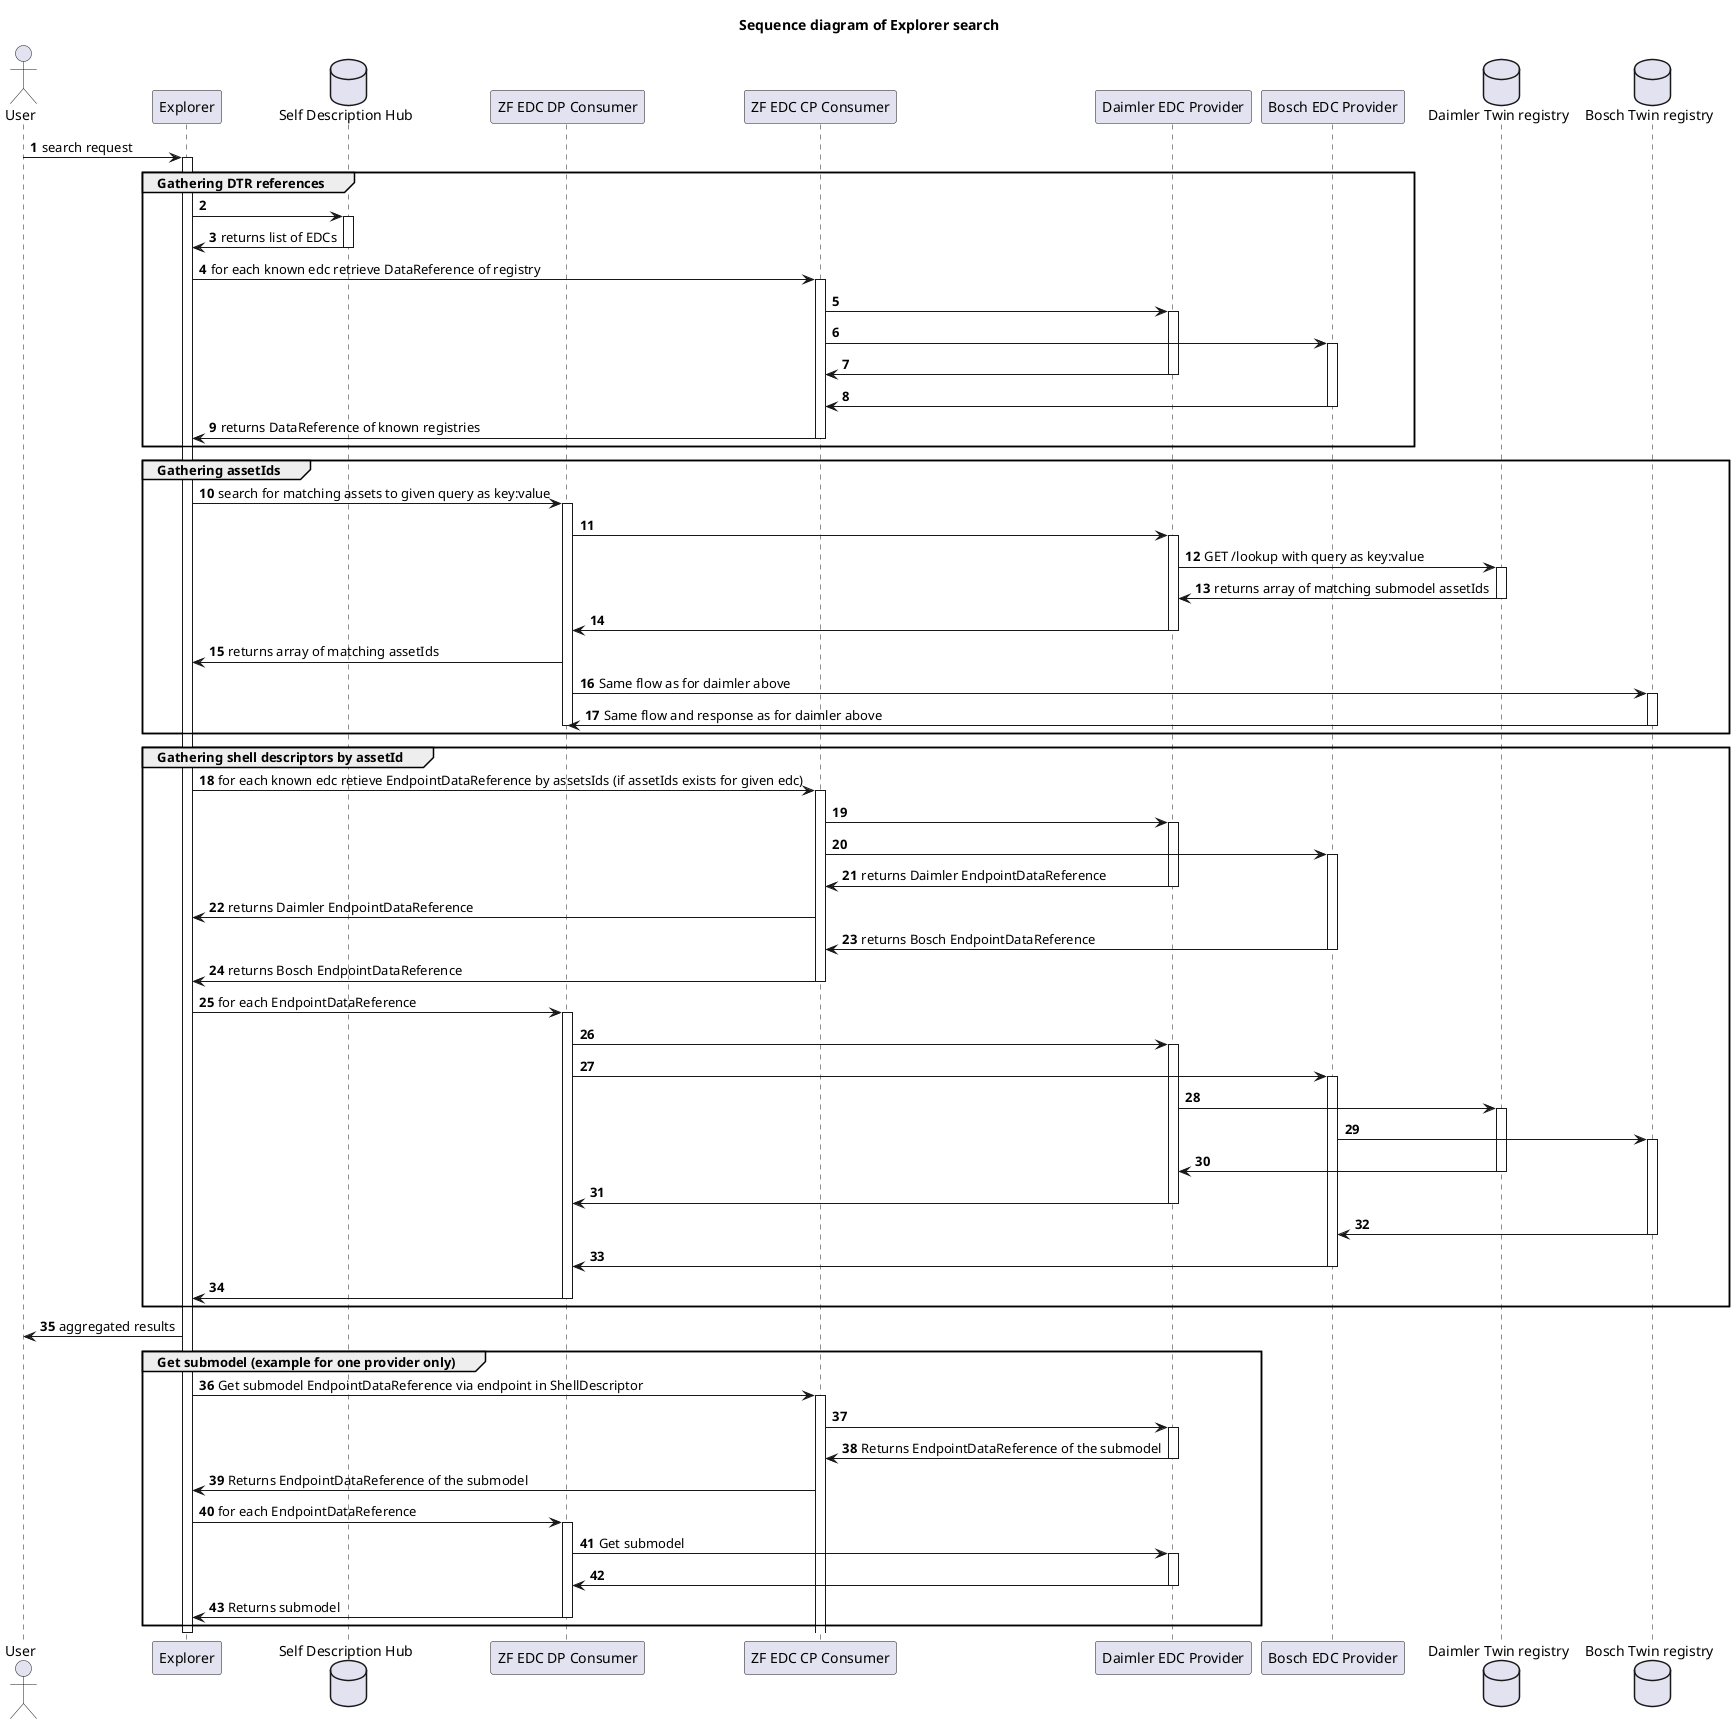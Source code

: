 @startuml
'https://plantuml.com/sequence-diagram

title Sequence diagram of Explorer search
actor User as user

participant "Explorer" as explorer
database "Self Description Hub" as sdh
participant "ZF EDC DP Consumer" as zfEdcDpConsumer
participant "ZF EDC CP Consumer" as zfEdcCpConsumer
participant "Daimler EDC Provider" as daimlerEDCProvider
participant "Bosch EDC Provider" as boschEDCProvider
database "Daimler Twin registry" as daimlerTwinRegistry
database "Bosch Twin registry" as boschTwinRegistry

autonumber

user -> explorer:search request
activate explorer
group Gathering DTR references
explorer -> sdh
activate sdh
explorer <- sdh: returns list of EDCs
deactivate sdh


explorer -> zfEdcCpConsumer : for each known edc retrieve DataReference of registry
activate zfEdcCpConsumer
zfEdcCpConsumer -> daimlerEDCProvider
activate daimlerEDCProvider
zfEdcCpConsumer -> boschEDCProvider
activate boschEDCProvider
daimlerEDCProvider -> zfEdcCpConsumer
deactivate daimlerEDCProvider
boschEDCProvider -> zfEdcCpConsumer
deactivate boschEDCProvider
explorer <- zfEdcCpConsumer : returns DataReference of known registries
deactivate zfEdcCpConsumer
end

group Gathering assetIds
explorer -> zfEdcDpConsumer : search for matching assets to given query as key:value
activate zfEdcDpConsumer
zfEdcDpConsumer -> daimlerEDCProvider
activate daimlerEDCProvider
daimlerEDCProvider -> daimlerTwinRegistry : GET /lookup with query as key:value
activate daimlerTwinRegistry
daimlerTwinRegistry -> daimlerEDCProvider : returns array of matching submodel assetIds
deactivate daimlerTwinRegistry
daimlerEDCProvider -> zfEdcDpConsumer
deactivate daimlerEDCProvider
zfEdcDpConsumer -> explorer : returns array of matching assetIds
zfEdcDpConsumer -> boschTwinRegistry : Same flow as for daimler above
activate boschTwinRegistry
boschTwinRegistry -> zfEdcDpConsumer : Same flow and response as for daimler above
deactivate boschTwinRegistry
deactivate zfEdcDpConsumer
end

group Gathering shell descriptors by assetId
explorer -> zfEdcCpConsumer : for each known edc retieve EndpointDataReference by assetsIds (if assetIds exists for given edc)
activate zfEdcCpConsumer
zfEdcCpConsumer -> daimlerEDCProvider
activate daimlerEDCProvider
zfEdcCpConsumer -> boschEDCProvider
activate boschEDCProvider
zfEdcCpConsumer <- daimlerEDCProvider : returns Daimler EndpointDataReference
deactivate daimlerEDCProvider
explorer <- zfEdcCpConsumer: returns Daimler EndpointDataReference
zfEdcCpConsumer <- boschEDCProvider : returns Bosch EndpointDataReference
deactivate boschEDCProvider
explorer <- zfEdcCpConsumer: returns Bosch EndpointDataReference
deactivate zfEdcCpConsumer

explorer -> zfEdcDpConsumer: for each EndpointDataReference
activate zfEdcDpConsumer
zfEdcDpConsumer -> daimlerEDCProvider
activate daimlerEDCProvider
zfEdcDpConsumer -> boschEDCProvider
activate boschEDCProvider
daimlerEDCProvider -> daimlerTwinRegistry
activate daimlerTwinRegistry
boschEDCProvider -> boschTwinRegistry
activate boschTwinRegistry
daimlerEDCProvider <- daimlerTwinRegistry
deactivate daimlerTwinRegistry
zfEdcDpConsumer <- daimlerEDCProvider
deactivate daimlerEDCProvider
boschEDCProvider <- boschTwinRegistry
deactivate boschTwinRegistry
zfEdcDpConsumer <- boschEDCProvider
deactivate boschEDCProvider
explorer <- zfEdcDpConsumer
deactivate zfEdcDpConsumer
end
user <- explorer: aggregated results

group Get submodel (example for one provider only)
explorer -> zfEdcCpConsumer: Get submodel EndpointDataReference via endpoint in ShellDescriptor
activate zfEdcCpConsumer
zfEdcCpConsumer -> daimlerEDCProvider
activate daimlerEDCProvider
daimlerEDCProvider -> zfEdcCpConsumer: Returns EndpointDataReference of the submodel
deactivate daimlerEDCProvider
zfEdcCpConsumer -> explorer: Returns EndpointDataReference of the submodel

explorer -> zfEdcDpConsumer: for each EndpointDataReference
activate zfEdcDpConsumer
zfEdcDpConsumer -> daimlerEDCProvider: Get submodel
activate daimlerEDCProvider
zfEdcDpConsumer <- daimlerEDCProvider
deactivate daimlerEDCProvider
explorer <- zfEdcDpConsumer: Returns submodel
deactivate zfEdcDpConsumer
end
deactivate explorer
@enduml
